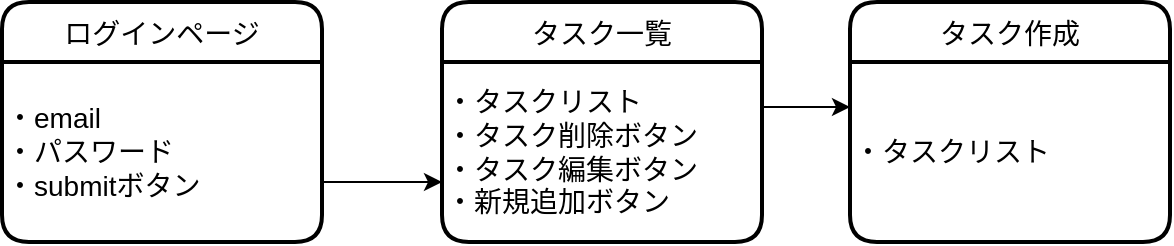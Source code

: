 <mxfile version="16.5.2" type="github">
  <diagram id="TAajNdjcjUnQOEhiA-iW" name="Page-1">
    <mxGraphModel dx="1773" dy="589" grid="1" gridSize="10" guides="1" tooltips="1" connect="1" arrows="1" fold="1" page="1" pageScale="1" pageWidth="827" pageHeight="1169" math="0" shadow="0">
      <root>
        <mxCell id="0" />
        <mxCell id="1" parent="0" />
        <mxCell id="yh7LtCKUbRQa-FskaZRf-1" value="ログインページ" style="swimlane;childLayout=stackLayout;horizontal=1;startSize=30;horizontalStack=0;rounded=1;fontSize=14;fontStyle=0;strokeWidth=2;resizeParent=0;resizeLast=1;shadow=0;dashed=0;align=center;" vertex="1" parent="1">
          <mxGeometry x="-10" y="80" width="160" height="120" as="geometry" />
        </mxCell>
        <mxCell id="yh7LtCKUbRQa-FskaZRf-7" value="・email&lt;br&gt;・パスワード&lt;br&gt;・submitボタン" style="text;html=1;strokeColor=none;fillColor=none;align=left;verticalAlign=middle;whiteSpace=wrap;rounded=0;labelBackgroundColor=#ffffff;fontSize=14;" vertex="1" parent="yh7LtCKUbRQa-FskaZRf-1">
          <mxGeometry y="30" width="160" height="90" as="geometry" />
        </mxCell>
        <mxCell id="yh7LtCKUbRQa-FskaZRf-8" value="" style="endArrow=classic;html=1;rounded=0;fontSize=14;" edge="1" parent="1">
          <mxGeometry width="50" height="50" relative="1" as="geometry">
            <mxPoint x="150" y="170" as="sourcePoint" />
            <mxPoint x="210" y="170" as="targetPoint" />
          </mxGeometry>
        </mxCell>
        <mxCell id="yh7LtCKUbRQa-FskaZRf-9" value="タスク一覧" style="swimlane;childLayout=stackLayout;horizontal=1;startSize=30;horizontalStack=0;rounded=1;fontSize=14;fontStyle=0;strokeWidth=2;resizeParent=0;resizeLast=1;shadow=0;dashed=0;align=center;" vertex="1" parent="1">
          <mxGeometry x="210" y="80" width="160" height="120" as="geometry" />
        </mxCell>
        <mxCell id="yh7LtCKUbRQa-FskaZRf-10" value="・タスクリスト&lt;br&gt;・タスク削除ボタン&lt;br&gt;・タスク編集ボタン&lt;br&gt;・新規追加ボタン" style="text;html=1;strokeColor=none;fillColor=none;align=left;verticalAlign=middle;whiteSpace=wrap;rounded=0;labelBackgroundColor=#ffffff;fontSize=14;" vertex="1" parent="yh7LtCKUbRQa-FskaZRf-9">
          <mxGeometry y="30" width="160" height="90" as="geometry" />
        </mxCell>
        <mxCell id="yh7LtCKUbRQa-FskaZRf-11" value="タスク作成" style="swimlane;childLayout=stackLayout;horizontal=1;startSize=30;horizontalStack=0;rounded=1;fontSize=14;fontStyle=0;strokeWidth=2;resizeParent=0;resizeLast=1;shadow=0;dashed=0;align=center;" vertex="1" parent="1">
          <mxGeometry x="414" y="80" width="160" height="120" as="geometry" />
        </mxCell>
        <mxCell id="yh7LtCKUbRQa-FskaZRf-12" value="・タスクリスト" style="text;html=1;strokeColor=none;fillColor=none;align=left;verticalAlign=middle;whiteSpace=wrap;rounded=0;labelBackgroundColor=#ffffff;fontSize=14;" vertex="1" parent="yh7LtCKUbRQa-FskaZRf-11">
          <mxGeometry y="30" width="160" height="90" as="geometry" />
        </mxCell>
        <mxCell id="yh7LtCKUbRQa-FskaZRf-13" value="" style="endArrow=classic;html=1;rounded=0;fontSize=14;entryX=0;entryY=0.25;entryDx=0;entryDy=0;exitX=1;exitY=0.25;exitDx=0;exitDy=0;" edge="1" parent="1" source="yh7LtCKUbRQa-FskaZRf-10" target="yh7LtCKUbRQa-FskaZRf-12">
          <mxGeometry width="50" height="50" relative="1" as="geometry">
            <mxPoint x="370" y="130" as="sourcePoint" />
            <mxPoint x="420" y="80" as="targetPoint" />
          </mxGeometry>
        </mxCell>
      </root>
    </mxGraphModel>
  </diagram>
</mxfile>
